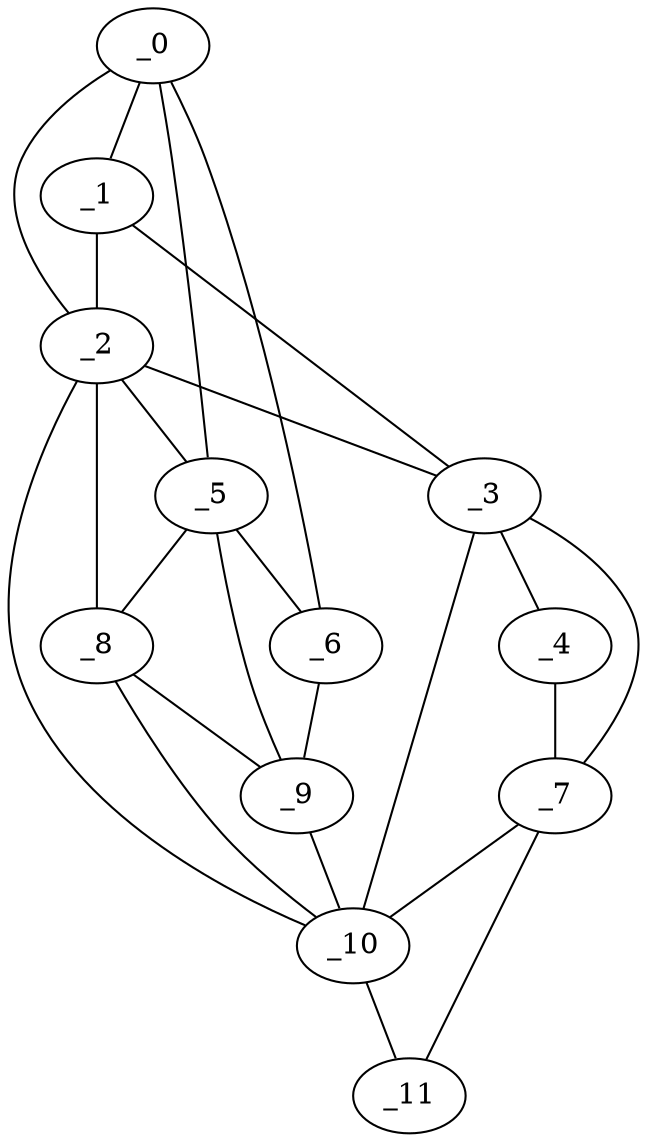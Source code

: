 graph "obj21__105.gxl" {
	_0	 [x=42,
		y=65];
	_1	 [x=43,
		y=34];
	_0 -- _1	 [valence=1];
	_2	 [x=50,
		y=35];
	_0 -- _2	 [valence=2];
	_5	 [x=78,
		y=72];
	_0 -- _5	 [valence=2];
	_6	 [x=79,
		y=79];
	_0 -- _6	 [valence=1];
	_1 -- _2	 [valence=2];
	_3	 [x=61,
		y=14];
	_1 -- _3	 [valence=1];
	_2 -- _3	 [valence=2];
	_2 -- _5	 [valence=2];
	_8	 [x=97,
		y=58];
	_2 -- _8	 [valence=2];
	_10	 [x=106,
		y=39];
	_2 -- _10	 [valence=2];
	_4	 [x=71,
		y=3];
	_3 -- _4	 [valence=1];
	_7	 [x=96,
		y=3];
	_3 -- _7	 [valence=1];
	_3 -- _10	 [valence=2];
	_4 -- _7	 [valence=1];
	_5 -- _6	 [valence=2];
	_5 -- _8	 [valence=2];
	_9	 [x=102,
		y=63];
	_5 -- _9	 [valence=1];
	_6 -- _9	 [valence=1];
	_7 -- _10	 [valence=2];
	_11	 [x=109,
		y=18];
	_7 -- _11	 [valence=1];
	_8 -- _9	 [valence=2];
	_8 -- _10	 [valence=2];
	_9 -- _10	 [valence=1];
	_10 -- _11	 [valence=1];
}
